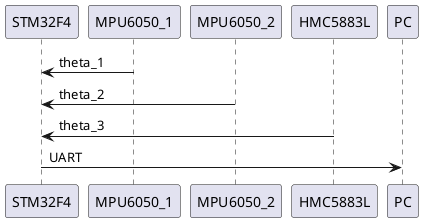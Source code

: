 @startuml

STM32F4 <- MPU6050_1: theta_1
STM32F4 <- MPU6050_2: theta_2
STM32F4 <- HMC5883L: theta_3

STM32F4 -> PC: UART

@enduml